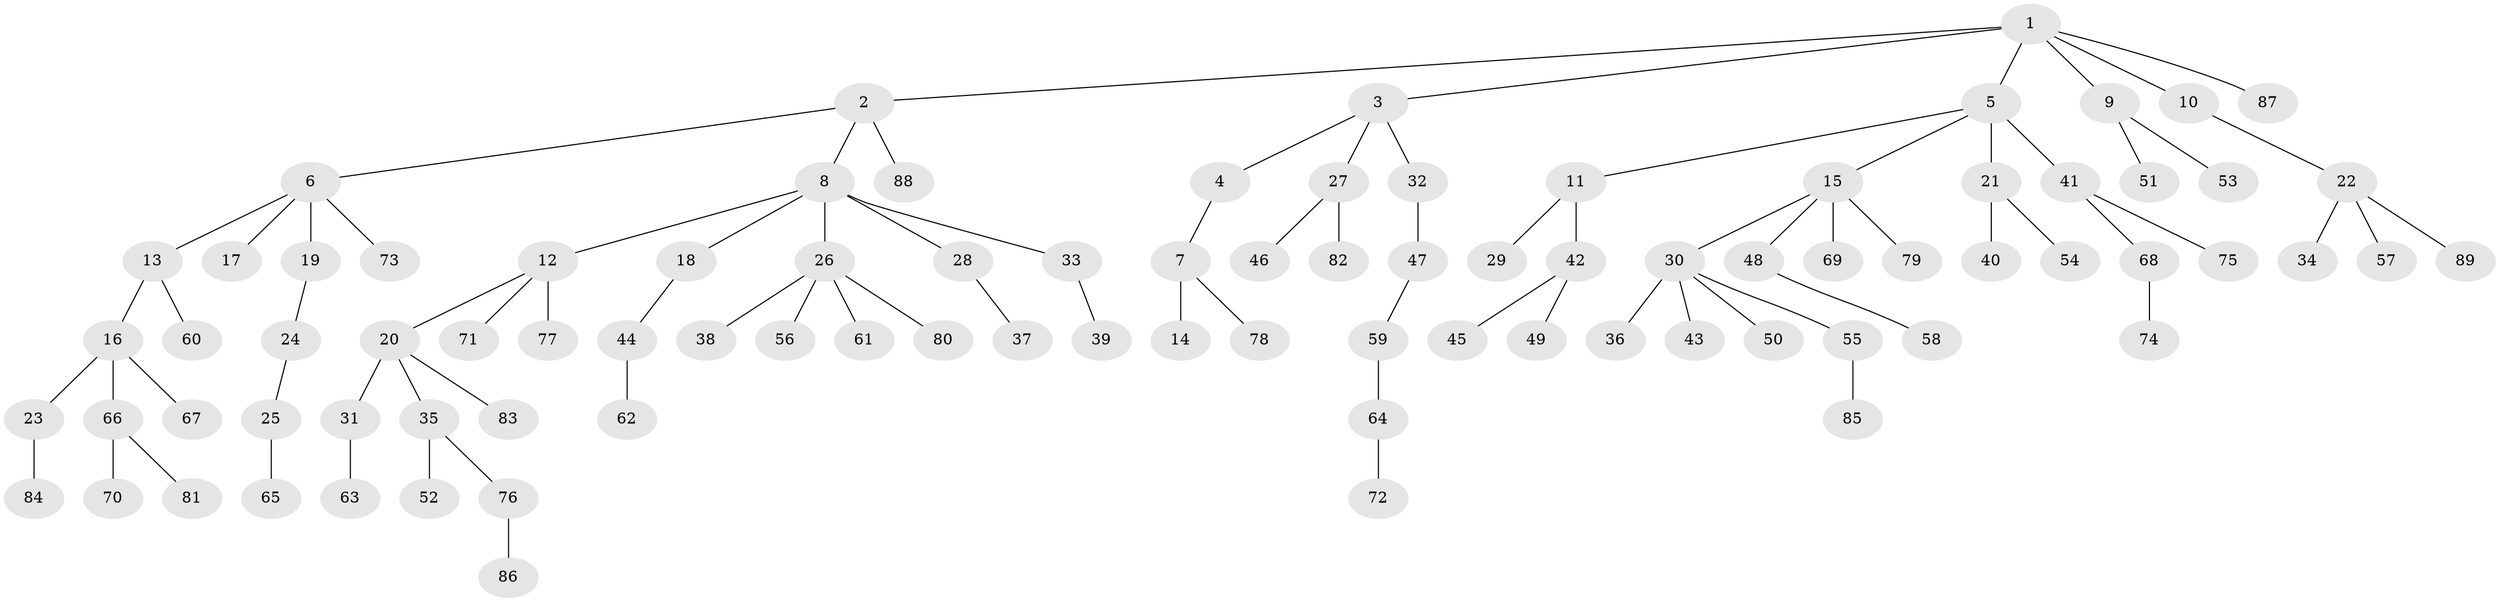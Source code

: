 // coarse degree distribution, {4: 0.11320754716981132, 2: 0.22641509433962265, 1: 0.6037735849056604, 5: 0.018867924528301886, 16: 0.018867924528301886, 3: 0.018867924528301886}
// Generated by graph-tools (version 1.1) at 2025/57/03/04/25 21:57:09]
// undirected, 89 vertices, 88 edges
graph export_dot {
graph [start="1"]
  node [color=gray90,style=filled];
  1;
  2;
  3;
  4;
  5;
  6;
  7;
  8;
  9;
  10;
  11;
  12;
  13;
  14;
  15;
  16;
  17;
  18;
  19;
  20;
  21;
  22;
  23;
  24;
  25;
  26;
  27;
  28;
  29;
  30;
  31;
  32;
  33;
  34;
  35;
  36;
  37;
  38;
  39;
  40;
  41;
  42;
  43;
  44;
  45;
  46;
  47;
  48;
  49;
  50;
  51;
  52;
  53;
  54;
  55;
  56;
  57;
  58;
  59;
  60;
  61;
  62;
  63;
  64;
  65;
  66;
  67;
  68;
  69;
  70;
  71;
  72;
  73;
  74;
  75;
  76;
  77;
  78;
  79;
  80;
  81;
  82;
  83;
  84;
  85;
  86;
  87;
  88;
  89;
  1 -- 2;
  1 -- 3;
  1 -- 5;
  1 -- 9;
  1 -- 10;
  1 -- 87;
  2 -- 6;
  2 -- 8;
  2 -- 88;
  3 -- 4;
  3 -- 27;
  3 -- 32;
  4 -- 7;
  5 -- 11;
  5 -- 15;
  5 -- 21;
  5 -- 41;
  6 -- 13;
  6 -- 17;
  6 -- 19;
  6 -- 73;
  7 -- 14;
  7 -- 78;
  8 -- 12;
  8 -- 18;
  8 -- 26;
  8 -- 28;
  8 -- 33;
  9 -- 51;
  9 -- 53;
  10 -- 22;
  11 -- 29;
  11 -- 42;
  12 -- 20;
  12 -- 71;
  12 -- 77;
  13 -- 16;
  13 -- 60;
  15 -- 30;
  15 -- 48;
  15 -- 69;
  15 -- 79;
  16 -- 23;
  16 -- 66;
  16 -- 67;
  18 -- 44;
  19 -- 24;
  20 -- 31;
  20 -- 35;
  20 -- 83;
  21 -- 40;
  21 -- 54;
  22 -- 34;
  22 -- 57;
  22 -- 89;
  23 -- 84;
  24 -- 25;
  25 -- 65;
  26 -- 38;
  26 -- 56;
  26 -- 61;
  26 -- 80;
  27 -- 46;
  27 -- 82;
  28 -- 37;
  30 -- 36;
  30 -- 43;
  30 -- 50;
  30 -- 55;
  31 -- 63;
  32 -- 47;
  33 -- 39;
  35 -- 52;
  35 -- 76;
  41 -- 68;
  41 -- 75;
  42 -- 45;
  42 -- 49;
  44 -- 62;
  47 -- 59;
  48 -- 58;
  55 -- 85;
  59 -- 64;
  64 -- 72;
  66 -- 70;
  66 -- 81;
  68 -- 74;
  76 -- 86;
}
